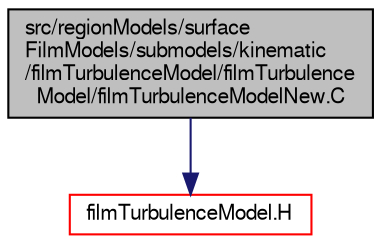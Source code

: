digraph "src/regionModels/surfaceFilmModels/submodels/kinematic/filmTurbulenceModel/filmTurbulenceModel/filmTurbulenceModelNew.C"
{
  bgcolor="transparent";
  edge [fontname="FreeSans",fontsize="10",labelfontname="FreeSans",labelfontsize="10"];
  node [fontname="FreeSans",fontsize="10",shape=record];
  Node0 [label="src/regionModels/surface\lFilmModels/submodels/kinematic\l/filmTurbulenceModel/filmTurbulence\lModel/filmTurbulenceModelNew.C",height=0.2,width=0.4,color="black", fillcolor="grey75", style="filled", fontcolor="black"];
  Node0 -> Node1 [color="midnightblue",fontsize="10",style="solid",fontname="FreeSans"];
  Node1 [label="filmTurbulenceModel.H",height=0.2,width=0.4,color="red",URL="$a14225.html"];
}
